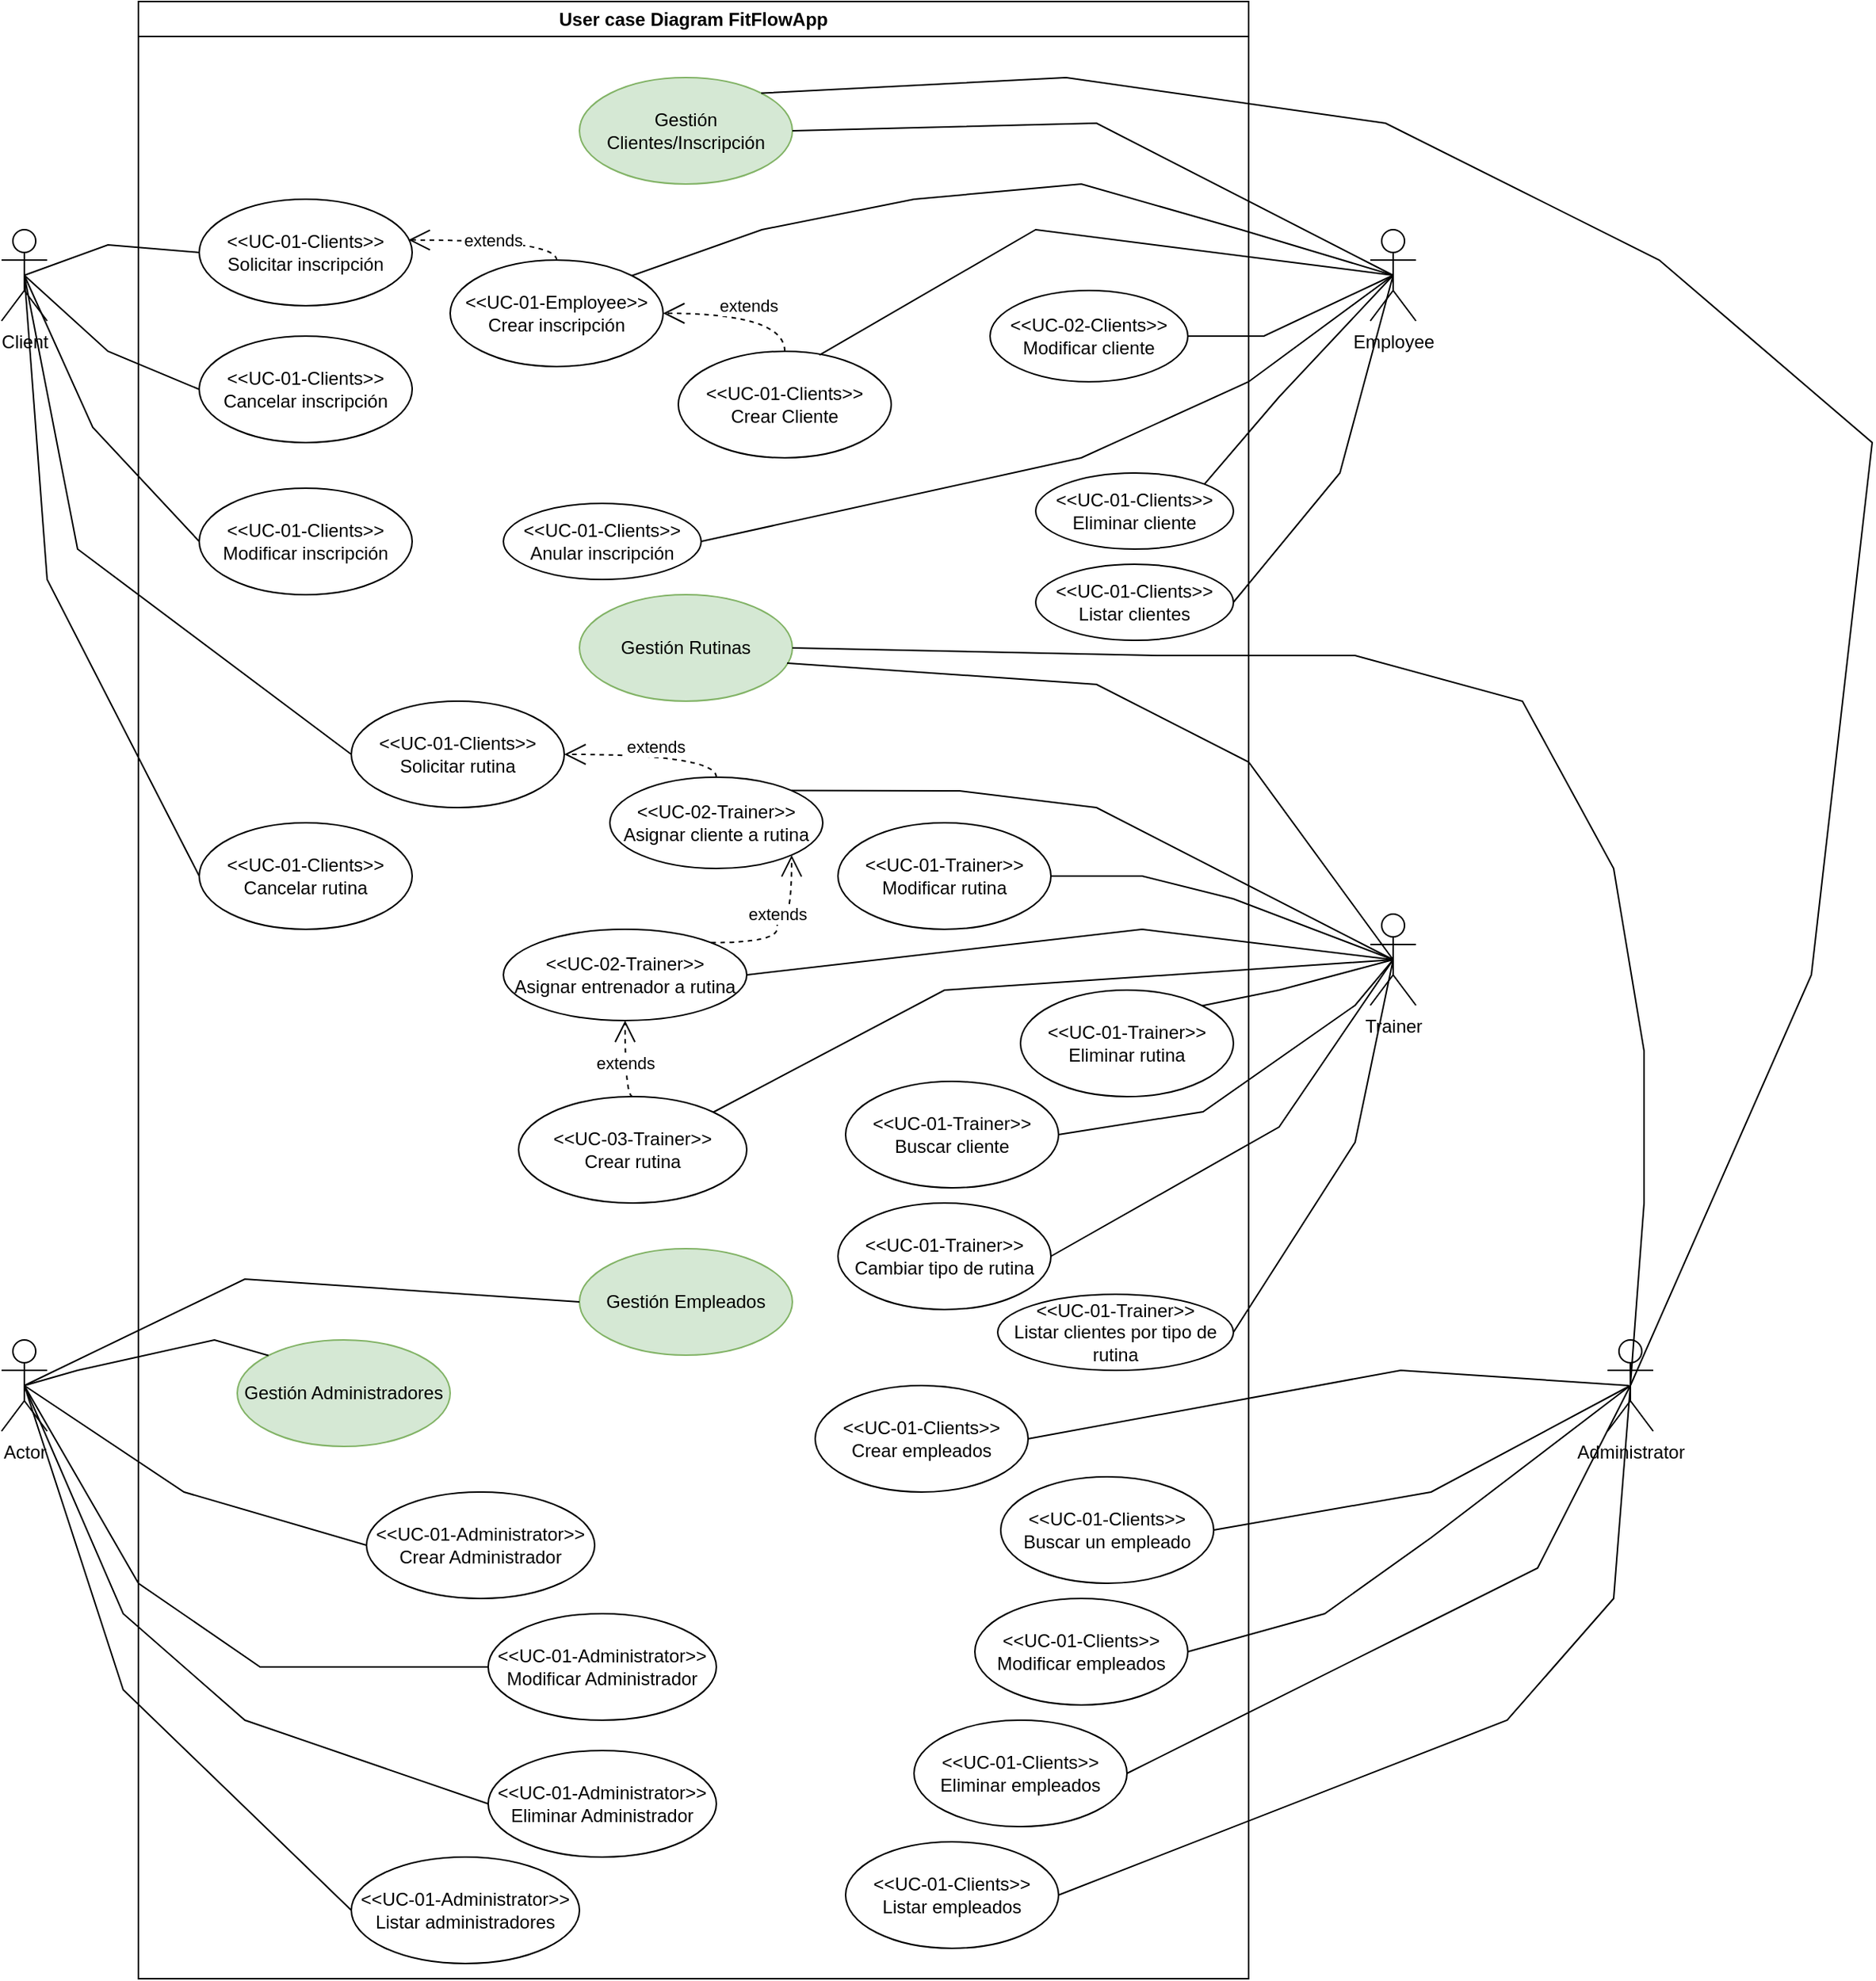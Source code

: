 <mxfile version="24.6.2" type="github">
  <diagram name="Página-1" id="Pke8mfe5lKtThJGU7i_4">
    <mxGraphModel dx="1577" dy="785" grid="1" gridSize="10" guides="1" tooltips="1" connect="1" arrows="1" fold="1" page="1" pageScale="1" pageWidth="827" pageHeight="1169" math="0" shadow="0">
      <root>
        <mxCell id="0" />
        <mxCell id="1" parent="0" />
        <mxCell id="HlKlNwCH5ZgdbXaKiqXz-1" value="User case Diagram FitFlowApp" style="swimlane;whiteSpace=wrap;html=1;" vertex="1" parent="1">
          <mxGeometry x="260" width="730" height="1300" as="geometry" />
        </mxCell>
        <mxCell id="HlKlNwCH5ZgdbXaKiqXz-4" value="&amp;lt;&amp;lt;UC-01-Clients&amp;gt;&amp;gt;&lt;div&gt;Solicitar inscripción&lt;/div&gt;" style="ellipse;whiteSpace=wrap;html=1;" vertex="1" parent="HlKlNwCH5ZgdbXaKiqXz-1">
          <mxGeometry x="40" y="130" width="140" height="70" as="geometry" />
        </mxCell>
        <mxCell id="HlKlNwCH5ZgdbXaKiqXz-12" value="&lt;div&gt;Gestión Clientes/Inscripción&lt;/div&gt;" style="ellipse;whiteSpace=wrap;html=1;fillColor=#d5e8d4;strokeColor=#82b366;" vertex="1" parent="HlKlNwCH5ZgdbXaKiqXz-1">
          <mxGeometry x="290" y="50" width="140" height="70" as="geometry" />
        </mxCell>
        <mxCell id="HlKlNwCH5ZgdbXaKiqXz-14" value="&amp;lt;&amp;lt;UC-02-Clients&amp;gt;&amp;gt;&lt;div&gt;Modificar cliente&lt;/div&gt;" style="ellipse;whiteSpace=wrap;html=1;" vertex="1" parent="HlKlNwCH5ZgdbXaKiqXz-1">
          <mxGeometry x="560" y="190" width="130" height="60" as="geometry" />
        </mxCell>
        <mxCell id="HlKlNwCH5ZgdbXaKiqXz-15" value="&amp;lt;&amp;lt;UC-01-Clients&amp;gt;&amp;gt;&lt;div&gt;Eliminar cliente&lt;/div&gt;" style="ellipse;whiteSpace=wrap;html=1;" vertex="1" parent="HlKlNwCH5ZgdbXaKiqXz-1">
          <mxGeometry x="590" y="310" width="130" height="50" as="geometry" />
        </mxCell>
        <mxCell id="HlKlNwCH5ZgdbXaKiqXz-23" value="&amp;lt;&amp;lt;UC-01-Clients&amp;gt;&amp;gt;&lt;div&gt;Cancelar inscripción&lt;/div&gt;" style="ellipse;whiteSpace=wrap;html=1;" vertex="1" parent="HlKlNwCH5ZgdbXaKiqXz-1">
          <mxGeometry x="40" y="220" width="140" height="70" as="geometry" />
        </mxCell>
        <mxCell id="HlKlNwCH5ZgdbXaKiqXz-24" value="&amp;lt;&amp;lt;UC-01-Clients&amp;gt;&amp;gt;&lt;div&gt;Modificar inscripción&lt;/div&gt;" style="ellipse;whiteSpace=wrap;html=1;" vertex="1" parent="HlKlNwCH5ZgdbXaKiqXz-1">
          <mxGeometry x="40" y="320" width="140" height="70" as="geometry" />
        </mxCell>
        <mxCell id="HlKlNwCH5ZgdbXaKiqXz-9" value="extends" style="endArrow=open;endSize=12;dashed=1;html=1;rounded=0;entryX=1;entryY=0.5;entryDx=0;entryDy=0;exitX=0.5;exitY=0;exitDx=0;exitDy=0;edgeStyle=orthogonalEdgeStyle;curved=1;" edge="1" parent="HlKlNwCH5ZgdbXaKiqXz-1" source="HlKlNwCH5ZgdbXaKiqXz-7" target="HlKlNwCH5ZgdbXaKiqXz-6">
          <mxGeometry x="-0.053" y="-5" width="160" relative="1" as="geometry">
            <mxPoint x="315" y="360" as="sourcePoint" />
            <mxPoint x="475" y="360" as="targetPoint" />
            <Array as="points">
              <mxPoint x="425" y="205" />
            </Array>
            <mxPoint as="offset" />
          </mxGeometry>
        </mxCell>
        <mxCell id="HlKlNwCH5ZgdbXaKiqXz-7" value="&amp;lt;&amp;lt;UC-01-Clients&amp;gt;&amp;gt;&lt;div&gt;Crear Cliente&lt;/div&gt;" style="ellipse;whiteSpace=wrap;html=1;" vertex="1" parent="HlKlNwCH5ZgdbXaKiqXz-1">
          <mxGeometry x="355" y="230" width="140" height="70" as="geometry" />
        </mxCell>
        <mxCell id="HlKlNwCH5ZgdbXaKiqXz-6" value="&amp;lt;&amp;lt;UC-01-Employee&amp;gt;&amp;gt;&lt;div&gt;Crear inscripción&lt;/div&gt;" style="ellipse;whiteSpace=wrap;html=1;" vertex="1" parent="HlKlNwCH5ZgdbXaKiqXz-1">
          <mxGeometry x="205" y="170" width="140" height="70" as="geometry" />
        </mxCell>
        <mxCell id="HlKlNwCH5ZgdbXaKiqXz-29" value="extends" style="endArrow=open;endSize=12;dashed=1;html=1;rounded=0;entryX=0.983;entryY=0.383;entryDx=0;entryDy=0;exitX=0.5;exitY=0;exitDx=0;exitDy=0;edgeStyle=orthogonalEdgeStyle;curved=1;entryPerimeter=0;" edge="1" parent="HlKlNwCH5ZgdbXaKiqXz-1" source="HlKlNwCH5ZgdbXaKiqXz-6" target="HlKlNwCH5ZgdbXaKiqXz-4">
          <mxGeometry width="160" relative="1" as="geometry">
            <mxPoint x="260" y="260" as="sourcePoint" />
            <mxPoint x="420" y="260" as="targetPoint" />
          </mxGeometry>
        </mxCell>
        <mxCell id="HlKlNwCH5ZgdbXaKiqXz-33" value="&amp;lt;&amp;lt;UC-01-Clients&amp;gt;&amp;gt;&lt;div&gt;Solicitar rutina&lt;/div&gt;" style="ellipse;whiteSpace=wrap;html=1;" vertex="1" parent="HlKlNwCH5ZgdbXaKiqXz-1">
          <mxGeometry x="140" y="460" width="140" height="70" as="geometry" />
        </mxCell>
        <mxCell id="HlKlNwCH5ZgdbXaKiqXz-35" value="extends" style="endArrow=open;endSize=12;dashed=1;html=1;rounded=0;entryX=1;entryY=0.5;entryDx=0;entryDy=0;exitX=0.5;exitY=0;exitDx=0;exitDy=0;edgeStyle=orthogonalEdgeStyle;curved=1;" edge="1" parent="HlKlNwCH5ZgdbXaKiqXz-1" target="HlKlNwCH5ZgdbXaKiqXz-33">
          <mxGeometry x="-0.043" y="-5" width="160" relative="1" as="geometry">
            <mxPoint x="380" y="510" as="sourcePoint" />
            <mxPoint x="440" y="430" as="targetPoint" />
            <Array as="points">
              <mxPoint x="380" y="495" />
            </Array>
            <mxPoint as="offset" />
          </mxGeometry>
        </mxCell>
        <mxCell id="HlKlNwCH5ZgdbXaKiqXz-39" value="&lt;div&gt;Gestión Rutinas&lt;/div&gt;" style="ellipse;whiteSpace=wrap;html=1;fillColor=#d5e8d4;strokeColor=#82b366;" vertex="1" parent="HlKlNwCH5ZgdbXaKiqXz-1">
          <mxGeometry x="290" y="390" width="140" height="70" as="geometry" />
        </mxCell>
        <mxCell id="HlKlNwCH5ZgdbXaKiqXz-41" value="&amp;lt;&amp;lt;UC-01-Trainer&amp;gt;&amp;gt;&lt;div&gt;Eliminar rutina&lt;/div&gt;" style="ellipse;whiteSpace=wrap;html=1;" vertex="1" parent="HlKlNwCH5ZgdbXaKiqXz-1">
          <mxGeometry x="580" y="650" width="140" height="70" as="geometry" />
        </mxCell>
        <mxCell id="HlKlNwCH5ZgdbXaKiqXz-40" value="&amp;lt;&amp;lt;UC-01-Trainer&amp;gt;&amp;gt;&lt;div&gt;Modificar rutina&lt;/div&gt;" style="ellipse;whiteSpace=wrap;html=1;" vertex="1" parent="HlKlNwCH5ZgdbXaKiqXz-1">
          <mxGeometry x="460" y="540" width="140" height="70" as="geometry" />
        </mxCell>
        <mxCell id="HlKlNwCH5ZgdbXaKiqXz-63" value="&amp;lt;&amp;lt;UC-01-Clients&amp;gt;&amp;gt;&lt;div&gt;Cancelar rutina&lt;/div&gt;" style="ellipse;whiteSpace=wrap;html=1;" vertex="1" parent="HlKlNwCH5ZgdbXaKiqXz-1">
          <mxGeometry x="40" y="540" width="140" height="70" as="geometry" />
        </mxCell>
        <mxCell id="HlKlNwCH5ZgdbXaKiqXz-66" value="&amp;lt;&amp;lt;UC-01-Clients&amp;gt;&amp;gt;&lt;div&gt;Listar clientes&lt;/div&gt;" style="ellipse;whiteSpace=wrap;html=1;" vertex="1" parent="HlKlNwCH5ZgdbXaKiqXz-1">
          <mxGeometry x="590" y="370" width="130" height="50" as="geometry" />
        </mxCell>
        <mxCell id="HlKlNwCH5ZgdbXaKiqXz-68" value="&amp;lt;&amp;lt;UC-01-Trainer&amp;gt;&amp;gt;&lt;div&gt;Buscar cliente&lt;/div&gt;" style="ellipse;whiteSpace=wrap;html=1;" vertex="1" parent="HlKlNwCH5ZgdbXaKiqXz-1">
          <mxGeometry x="465" y="710" width="140" height="70" as="geometry" />
        </mxCell>
        <mxCell id="HlKlNwCH5ZgdbXaKiqXz-84" value="&amp;lt;&amp;lt;UC-02-Trainer&amp;gt;&amp;gt;&lt;div&gt;Asignar cliente a rutina&lt;/div&gt;" style="ellipse;whiteSpace=wrap;html=1;" vertex="1" parent="HlKlNwCH5ZgdbXaKiqXz-1">
          <mxGeometry x="310" y="510" width="140" height="60" as="geometry" />
        </mxCell>
        <mxCell id="HlKlNwCH5ZgdbXaKiqXz-87" value="&amp;lt;&amp;lt;UC-01-Clients&amp;gt;&amp;gt;&lt;div&gt;Anular inscripción&lt;/div&gt;" style="ellipse;whiteSpace=wrap;html=1;" vertex="1" parent="HlKlNwCH5ZgdbXaKiqXz-1">
          <mxGeometry x="240" y="330" width="130" height="50" as="geometry" />
        </mxCell>
        <mxCell id="HlKlNwCH5ZgdbXaKiqXz-90" value="&amp;lt;&amp;lt;UC-02-Trainer&amp;gt;&amp;gt;&lt;div&gt;Asignar entrenador a rutina&lt;/div&gt;" style="ellipse;whiteSpace=wrap;html=1;" vertex="1" parent="HlKlNwCH5ZgdbXaKiqXz-1">
          <mxGeometry x="240" y="610" width="160" height="60" as="geometry" />
        </mxCell>
        <mxCell id="HlKlNwCH5ZgdbXaKiqXz-91" value="extends" style="endArrow=open;endSize=12;dashed=1;html=1;rounded=0;entryX=1;entryY=1;entryDx=0;entryDy=0;exitX=1;exitY=0;exitDx=0;exitDy=0;edgeStyle=orthogonalEdgeStyle;curved=1;" edge="1" parent="HlKlNwCH5ZgdbXaKiqXz-1" source="HlKlNwCH5ZgdbXaKiqXz-90" target="HlKlNwCH5ZgdbXaKiqXz-84">
          <mxGeometry x="0.12" width="160" relative="1" as="geometry">
            <mxPoint x="290" y="670" as="sourcePoint" />
            <mxPoint x="450" y="670" as="targetPoint" />
            <Array as="points">
              <mxPoint x="420" y="619" />
              <mxPoint x="420" y="600" />
              <mxPoint x="430" y="600" />
            </Array>
            <mxPoint as="offset" />
          </mxGeometry>
        </mxCell>
        <mxCell id="HlKlNwCH5ZgdbXaKiqXz-92" value="&lt;div&gt;&amp;lt;&amp;lt;UC-03-Trainer&amp;gt;&amp;gt;&lt;/div&gt;Crear rutina" style="ellipse;whiteSpace=wrap;html=1;" vertex="1" parent="HlKlNwCH5ZgdbXaKiqXz-1">
          <mxGeometry x="250" y="720" width="150" height="70" as="geometry" />
        </mxCell>
        <mxCell id="HlKlNwCH5ZgdbXaKiqXz-95" value="&amp;lt;&amp;lt;UC-01-Trainer&amp;gt;&amp;gt;&lt;div&gt;Cambiar tipo de rutina&lt;/div&gt;" style="ellipse;whiteSpace=wrap;html=1;" vertex="1" parent="HlKlNwCH5ZgdbXaKiqXz-1">
          <mxGeometry x="460" y="790" width="140" height="70" as="geometry" />
        </mxCell>
        <mxCell id="HlKlNwCH5ZgdbXaKiqXz-70" value="&lt;div&gt;Gestión Empleados&lt;/div&gt;" style="ellipse;whiteSpace=wrap;html=1;fillColor=#d5e8d4;strokeColor=#82b366;" vertex="1" parent="HlKlNwCH5ZgdbXaKiqXz-1">
          <mxGeometry x="290" y="820" width="140" height="70" as="geometry" />
        </mxCell>
        <mxCell id="HlKlNwCH5ZgdbXaKiqXz-83" value="&lt;div&gt;Gestión Administradores&lt;/div&gt;" style="ellipse;whiteSpace=wrap;html=1;fillColor=#d5e8d4;strokeColor=#82b366;" vertex="1" parent="HlKlNwCH5ZgdbXaKiqXz-1">
          <mxGeometry x="65" y="880" width="140" height="70" as="geometry" />
        </mxCell>
        <mxCell id="HlKlNwCH5ZgdbXaKiqXz-71" value="&amp;lt;&amp;lt;UC-01-Clients&amp;gt;&amp;gt;&lt;div&gt;Crear empleados&lt;/div&gt;" style="ellipse;whiteSpace=wrap;html=1;" vertex="1" parent="HlKlNwCH5ZgdbXaKiqXz-1">
          <mxGeometry x="445" y="910" width="140" height="70" as="geometry" />
        </mxCell>
        <mxCell id="HlKlNwCH5ZgdbXaKiqXz-77" value="" style="endArrow=none;html=1;rounded=0;exitX=1;exitY=0.5;exitDx=0;exitDy=0;" edge="1" parent="HlKlNwCH5ZgdbXaKiqXz-1" source="HlKlNwCH5ZgdbXaKiqXz-71">
          <mxGeometry width="50" height="50" relative="1" as="geometry">
            <mxPoint x="660" y="970" as="sourcePoint" />
            <mxPoint x="980" y="910" as="targetPoint" />
            <Array as="points">
              <mxPoint x="830" y="900" />
            </Array>
          </mxGeometry>
        </mxCell>
        <mxCell id="HlKlNwCH5ZgdbXaKiqXz-72" value="&amp;lt;&amp;lt;UC-01-Clients&amp;gt;&amp;gt;&lt;div&gt;Modificar empleados&lt;/div&gt;" style="ellipse;whiteSpace=wrap;html=1;" vertex="1" parent="HlKlNwCH5ZgdbXaKiqXz-1">
          <mxGeometry x="550" y="1050" width="140" height="70" as="geometry" />
        </mxCell>
        <mxCell id="HlKlNwCH5ZgdbXaKiqXz-76" value="" style="endArrow=none;html=1;rounded=0;exitX=1;exitY=0.5;exitDx=0;exitDy=0;" edge="1" parent="HlKlNwCH5ZgdbXaKiqXz-1" source="HlKlNwCH5ZgdbXaKiqXz-72">
          <mxGeometry width="50" height="50" relative="1" as="geometry">
            <mxPoint x="660" y="970" as="sourcePoint" />
            <mxPoint x="981" y="910" as="targetPoint" />
            <Array as="points">
              <mxPoint x="780" y="1060" />
              <mxPoint x="850" y="1010" />
            </Array>
          </mxGeometry>
        </mxCell>
        <mxCell id="HlKlNwCH5ZgdbXaKiqXz-73" value="&amp;lt;&amp;lt;UC-01-Clients&amp;gt;&amp;gt;&lt;div&gt;Eliminar empleados&lt;/div&gt;" style="ellipse;whiteSpace=wrap;html=1;" vertex="1" parent="HlKlNwCH5ZgdbXaKiqXz-1">
          <mxGeometry x="510" y="1130" width="140" height="70" as="geometry" />
        </mxCell>
        <mxCell id="HlKlNwCH5ZgdbXaKiqXz-75" value="" style="endArrow=none;html=1;rounded=0;exitX=1;exitY=0.5;exitDx=0;exitDy=0;" edge="1" parent="HlKlNwCH5ZgdbXaKiqXz-1" source="HlKlNwCH5ZgdbXaKiqXz-73">
          <mxGeometry width="50" height="50" relative="1" as="geometry">
            <mxPoint x="660" y="970" as="sourcePoint" />
            <mxPoint x="981" y="910" as="targetPoint" />
            <Array as="points">
              <mxPoint x="840" y="1070" />
              <mxPoint x="920" y="1030" />
            </Array>
          </mxGeometry>
        </mxCell>
        <mxCell id="HlKlNwCH5ZgdbXaKiqXz-78" value="&amp;lt;&amp;lt;UC-01-Clients&amp;gt;&amp;gt;&lt;div&gt;Listar empleados&lt;/div&gt;" style="ellipse;whiteSpace=wrap;html=1;" vertex="1" parent="HlKlNwCH5ZgdbXaKiqXz-1">
          <mxGeometry x="465" y="1210" width="140" height="70" as="geometry" />
        </mxCell>
        <mxCell id="HlKlNwCH5ZgdbXaKiqXz-96" value="extends" style="endArrow=open;endSize=12;dashed=1;html=1;rounded=0;entryX=0.5;entryY=1;entryDx=0;entryDy=0;exitX=0.5;exitY=0;exitDx=0;exitDy=0;edgeStyle=orthogonalEdgeStyle;curved=1;" edge="1" parent="HlKlNwCH5ZgdbXaKiqXz-1" source="HlKlNwCH5ZgdbXaKiqXz-92" target="HlKlNwCH5ZgdbXaKiqXz-90">
          <mxGeometry width="160" relative="1" as="geometry">
            <mxPoint x="320" y="710" as="sourcePoint" />
            <mxPoint x="530" y="740" as="targetPoint" />
            <Array as="points">
              <mxPoint x="320" y="720" />
            </Array>
          </mxGeometry>
        </mxCell>
        <mxCell id="HlKlNwCH5ZgdbXaKiqXz-99" value="&amp;lt;&amp;lt;UC-01-Trainer&amp;gt;&amp;gt;&lt;div&gt;Listar clientes por tipo de rutina&lt;/div&gt;" style="ellipse;whiteSpace=wrap;html=1;" vertex="1" parent="HlKlNwCH5ZgdbXaKiqXz-1">
          <mxGeometry x="565" y="850" width="155" height="50" as="geometry" />
        </mxCell>
        <mxCell id="HlKlNwCH5ZgdbXaKiqXz-101" value="&amp;lt;&amp;lt;UC-01-Clients&amp;gt;&amp;gt;&lt;div&gt;Buscar un empleado&lt;/div&gt;" style="ellipse;whiteSpace=wrap;html=1;" vertex="1" parent="HlKlNwCH5ZgdbXaKiqXz-1">
          <mxGeometry x="567" y="970" width="140" height="70" as="geometry" />
        </mxCell>
        <mxCell id="HlKlNwCH5ZgdbXaKiqXz-103" value="&amp;lt;&amp;lt;UC-01-Administrator&amp;gt;&amp;gt;&lt;div&gt;Crear Administrador&lt;/div&gt;" style="ellipse;whiteSpace=wrap;html=1;" vertex="1" parent="HlKlNwCH5ZgdbXaKiqXz-1">
          <mxGeometry x="150" y="980" width="150" height="70" as="geometry" />
        </mxCell>
        <mxCell id="HlKlNwCH5ZgdbXaKiqXz-104" value="&amp;lt;&amp;lt;UC-01-Administrator&amp;gt;&amp;gt;&lt;div&gt;Modificar Administrador&lt;/div&gt;" style="ellipse;whiteSpace=wrap;html=1;" vertex="1" parent="HlKlNwCH5ZgdbXaKiqXz-1">
          <mxGeometry x="230" y="1060" width="150" height="70" as="geometry" />
        </mxCell>
        <mxCell id="HlKlNwCH5ZgdbXaKiqXz-105" value="&amp;lt;&amp;lt;UC-01-Administrator&amp;gt;&amp;gt;&lt;div&gt;Eliminar Administrador&lt;/div&gt;" style="ellipse;whiteSpace=wrap;html=1;" vertex="1" parent="HlKlNwCH5ZgdbXaKiqXz-1">
          <mxGeometry x="230" y="1150" width="150" height="70" as="geometry" />
        </mxCell>
        <mxCell id="HlKlNwCH5ZgdbXaKiqXz-106" value="&amp;lt;&amp;lt;UC-01-Administrator&amp;gt;&amp;gt;&lt;div&gt;Listar administradores&lt;/div&gt;" style="ellipse;whiteSpace=wrap;html=1;" vertex="1" parent="HlKlNwCH5ZgdbXaKiqXz-1">
          <mxGeometry x="140" y="1220" width="150" height="70" as="geometry" />
        </mxCell>
        <mxCell id="HlKlNwCH5ZgdbXaKiqXz-2" value="Client" style="shape=umlActor;verticalLabelPosition=bottom;verticalAlign=top;html=1;outlineConnect=0;" vertex="1" parent="1">
          <mxGeometry x="170" y="150" width="30" height="60" as="geometry" />
        </mxCell>
        <mxCell id="HlKlNwCH5ZgdbXaKiqXz-3" value="Employee" style="shape=umlActor;verticalLabelPosition=bottom;verticalAlign=top;html=1;outlineConnect=0;" vertex="1" parent="1">
          <mxGeometry x="1070" y="150" width="30" height="60" as="geometry" />
        </mxCell>
        <mxCell id="HlKlNwCH5ZgdbXaKiqXz-16" value="" style="endArrow=none;html=1;rounded=0;entryX=0.5;entryY=0.5;entryDx=0;entryDy=0;entryPerimeter=0;exitX=1;exitY=0.5;exitDx=0;exitDy=0;" edge="1" parent="1" source="HlKlNwCH5ZgdbXaKiqXz-12" target="HlKlNwCH5ZgdbXaKiqXz-3">
          <mxGeometry width="50" height="50" relative="1" as="geometry">
            <mxPoint x="610" y="290" as="sourcePoint" />
            <mxPoint x="660" y="240" as="targetPoint" />
            <Array as="points">
              <mxPoint x="890" y="80" />
            </Array>
          </mxGeometry>
        </mxCell>
        <mxCell id="HlKlNwCH5ZgdbXaKiqXz-19" value="" style="endArrow=none;html=1;rounded=0;entryX=0.5;entryY=0.5;entryDx=0;entryDy=0;entryPerimeter=0;exitX=1;exitY=0.5;exitDx=0;exitDy=0;" edge="1" parent="1" source="HlKlNwCH5ZgdbXaKiqXz-14" target="HlKlNwCH5ZgdbXaKiqXz-3">
          <mxGeometry width="50" height="50" relative="1" as="geometry">
            <mxPoint x="960" y="225" as="sourcePoint" />
            <mxPoint x="670" y="240" as="targetPoint" />
            <Array as="points">
              <mxPoint x="1000" y="220" />
            </Array>
          </mxGeometry>
        </mxCell>
        <mxCell id="HlKlNwCH5ZgdbXaKiqXz-20" value="" style="endArrow=none;html=1;rounded=0;entryX=0.5;entryY=0.5;entryDx=0;entryDy=0;entryPerimeter=0;exitX=0.663;exitY=0.035;exitDx=0;exitDy=0;exitPerimeter=0;" edge="1" parent="1" source="HlKlNwCH5ZgdbXaKiqXz-7" target="HlKlNwCH5ZgdbXaKiqXz-3">
          <mxGeometry width="50" height="50" relative="1" as="geometry">
            <mxPoint x="620" y="290" as="sourcePoint" />
            <mxPoint x="670" y="240" as="targetPoint" />
            <Array as="points">
              <mxPoint x="850" y="150" />
            </Array>
          </mxGeometry>
        </mxCell>
        <mxCell id="HlKlNwCH5ZgdbXaKiqXz-28" value="" style="endArrow=none;html=1;rounded=0;entryX=0.5;entryY=0.5;entryDx=0;entryDy=0;entryPerimeter=0;exitX=1;exitY=0;exitDx=0;exitDy=0;" edge="1" parent="1" source="HlKlNwCH5ZgdbXaKiqXz-15" target="HlKlNwCH5ZgdbXaKiqXz-3">
          <mxGeometry width="50" height="50" relative="1" as="geometry">
            <mxPoint x="580" y="290" as="sourcePoint" />
            <mxPoint x="630" y="240" as="targetPoint" />
            <Array as="points">
              <mxPoint x="1010" y="260" />
            </Array>
          </mxGeometry>
        </mxCell>
        <mxCell id="HlKlNwCH5ZgdbXaKiqXz-30" value="" style="endArrow=none;html=1;rounded=0;exitX=0.5;exitY=0.5;exitDx=0;exitDy=0;exitPerimeter=0;entryX=0;entryY=0.5;entryDx=0;entryDy=0;" edge="1" parent="1" source="HlKlNwCH5ZgdbXaKiqXz-2" target="HlKlNwCH5ZgdbXaKiqXz-24">
          <mxGeometry width="50" height="50" relative="1" as="geometry">
            <mxPoint x="580" y="290" as="sourcePoint" />
            <mxPoint x="630" y="240" as="targetPoint" />
            <Array as="points">
              <mxPoint x="230" y="280" />
            </Array>
          </mxGeometry>
        </mxCell>
        <mxCell id="HlKlNwCH5ZgdbXaKiqXz-31" value="" style="endArrow=none;html=1;rounded=0;exitX=0.5;exitY=0.5;exitDx=0;exitDy=0;exitPerimeter=0;entryX=0;entryY=0.5;entryDx=0;entryDy=0;" edge="1" parent="1" source="HlKlNwCH5ZgdbXaKiqXz-2" target="HlKlNwCH5ZgdbXaKiqXz-23">
          <mxGeometry width="50" height="50" relative="1" as="geometry">
            <mxPoint x="580" y="290" as="sourcePoint" />
            <mxPoint x="630" y="240" as="targetPoint" />
            <Array as="points">
              <mxPoint x="240" y="230" />
            </Array>
          </mxGeometry>
        </mxCell>
        <mxCell id="HlKlNwCH5ZgdbXaKiqXz-32" value="" style="endArrow=none;html=1;rounded=0;exitX=0.5;exitY=0.5;exitDx=0;exitDy=0;exitPerimeter=0;entryX=0;entryY=0.5;entryDx=0;entryDy=0;" edge="1" parent="1" source="HlKlNwCH5ZgdbXaKiqXz-2" target="HlKlNwCH5ZgdbXaKiqXz-4">
          <mxGeometry width="50" height="50" relative="1" as="geometry">
            <mxPoint x="580" y="290" as="sourcePoint" />
            <mxPoint x="630" y="240" as="targetPoint" />
            <Array as="points">
              <mxPoint x="240" y="160" />
            </Array>
          </mxGeometry>
        </mxCell>
        <mxCell id="HlKlNwCH5ZgdbXaKiqXz-18" value="" style="endArrow=none;html=1;rounded=0;entryX=1;entryY=0;entryDx=0;entryDy=0;exitX=0.5;exitY=0.5;exitDx=0;exitDy=0;exitPerimeter=0;" edge="1" parent="1" source="HlKlNwCH5ZgdbXaKiqXz-3" target="HlKlNwCH5ZgdbXaKiqXz-6">
          <mxGeometry width="50" height="50" relative="1" as="geometry">
            <mxPoint x="1060" y="180" as="sourcePoint" />
            <mxPoint x="915" y="115" as="targetPoint" />
            <Array as="points">
              <mxPoint x="985" y="150" />
              <mxPoint x="880" y="120" />
              <mxPoint x="770" y="130" />
              <mxPoint x="670" y="150" />
            </Array>
          </mxGeometry>
        </mxCell>
        <mxCell id="HlKlNwCH5ZgdbXaKiqXz-34" value="" style="endArrow=none;html=1;rounded=0;entryX=0.5;entryY=0.5;entryDx=0;entryDy=0;entryPerimeter=0;exitX=0;exitY=0.5;exitDx=0;exitDy=0;" edge="1" parent="1" source="HlKlNwCH5ZgdbXaKiqXz-33" target="HlKlNwCH5ZgdbXaKiqXz-2">
          <mxGeometry width="50" height="50" relative="1" as="geometry">
            <mxPoint x="540" y="370" as="sourcePoint" />
            <mxPoint x="590" y="320" as="targetPoint" />
            <Array as="points">
              <mxPoint x="220" y="360" />
            </Array>
          </mxGeometry>
        </mxCell>
        <mxCell id="HlKlNwCH5ZgdbXaKiqXz-38" value="Trainer" style="shape=umlActor;verticalLabelPosition=bottom;verticalAlign=top;html=1;outlineConnect=0;" vertex="1" parent="1">
          <mxGeometry x="1070" y="600" width="30" height="60" as="geometry" />
        </mxCell>
        <mxCell id="HlKlNwCH5ZgdbXaKiqXz-59" value="" style="endArrow=none;html=1;rounded=0;entryX=0.5;entryY=0.5;entryDx=0;entryDy=0;entryPerimeter=0;exitX=1;exitY=0;exitDx=0;exitDy=0;" edge="1" parent="1" source="HlKlNwCH5ZgdbXaKiqXz-84" target="HlKlNwCH5ZgdbXaKiqXz-38">
          <mxGeometry width="50" height="50" relative="1" as="geometry">
            <mxPoint x="689.919" y="520.464" as="sourcePoint" />
            <mxPoint x="710" y="460" as="targetPoint" />
            <Array as="points">
              <mxPoint x="800" y="519" />
              <mxPoint x="890" y="530" />
            </Array>
          </mxGeometry>
        </mxCell>
        <mxCell id="HlKlNwCH5ZgdbXaKiqXz-61" value="" style="endArrow=none;html=1;rounded=0;entryX=0.5;entryY=0.5;entryDx=0;entryDy=0;entryPerimeter=0;exitX=1;exitY=0;exitDx=0;exitDy=0;" edge="1" parent="1" source="HlKlNwCH5ZgdbXaKiqXz-41" target="HlKlNwCH5ZgdbXaKiqXz-38">
          <mxGeometry width="50" height="50" relative="1" as="geometry">
            <mxPoint x="660" y="510" as="sourcePoint" />
            <mxPoint x="710" y="460" as="targetPoint" />
            <Array as="points">
              <mxPoint x="1010" y="650" />
            </Array>
          </mxGeometry>
        </mxCell>
        <mxCell id="HlKlNwCH5ZgdbXaKiqXz-62" value="" style="endArrow=none;html=1;rounded=0;entryX=0.5;entryY=0.5;entryDx=0;entryDy=0;entryPerimeter=0;exitX=1;exitY=0.5;exitDx=0;exitDy=0;" edge="1" parent="1" source="HlKlNwCH5ZgdbXaKiqXz-40" target="HlKlNwCH5ZgdbXaKiqXz-38">
          <mxGeometry width="50" height="50" relative="1" as="geometry">
            <mxPoint x="660" y="510" as="sourcePoint" />
            <mxPoint x="710" y="460" as="targetPoint" />
            <Array as="points">
              <mxPoint x="920" y="575" />
              <mxPoint x="980" y="590" />
            </Array>
          </mxGeometry>
        </mxCell>
        <mxCell id="HlKlNwCH5ZgdbXaKiqXz-64" value="" style="endArrow=none;html=1;rounded=0;entryX=0.5;entryY=0.5;entryDx=0;entryDy=0;entryPerimeter=0;exitX=0;exitY=0.5;exitDx=0;exitDy=0;" edge="1" parent="1" source="HlKlNwCH5ZgdbXaKiqXz-63" target="HlKlNwCH5ZgdbXaKiqXz-2">
          <mxGeometry width="50" height="50" relative="1" as="geometry">
            <mxPoint x="660" y="400" as="sourcePoint" />
            <mxPoint x="710" y="350" as="targetPoint" />
            <Array as="points">
              <mxPoint x="200" y="380" />
            </Array>
          </mxGeometry>
        </mxCell>
        <mxCell id="HlKlNwCH5ZgdbXaKiqXz-65" value="" style="endArrow=none;html=1;rounded=0;entryX=0.5;entryY=0.5;entryDx=0;entryDy=0;entryPerimeter=0;exitX=0.975;exitY=0.642;exitDx=0;exitDy=0;exitPerimeter=0;" edge="1" parent="1" source="HlKlNwCH5ZgdbXaKiqXz-39" target="HlKlNwCH5ZgdbXaKiqXz-38">
          <mxGeometry width="50" height="50" relative="1" as="geometry">
            <mxPoint x="560" y="340" as="sourcePoint" />
            <mxPoint x="610" y="290" as="targetPoint" />
            <Array as="points">
              <mxPoint x="890" y="449" />
              <mxPoint x="990" y="500" />
            </Array>
          </mxGeometry>
        </mxCell>
        <mxCell id="HlKlNwCH5ZgdbXaKiqXz-67" value="" style="endArrow=none;html=1;rounded=0;entryX=0.5;entryY=0.5;entryDx=0;entryDy=0;entryPerimeter=0;exitX=1;exitY=0.5;exitDx=0;exitDy=0;" edge="1" parent="1" source="HlKlNwCH5ZgdbXaKiqXz-66" target="HlKlNwCH5ZgdbXaKiqXz-3">
          <mxGeometry width="50" height="50" relative="1" as="geometry">
            <mxPoint x="560" y="490" as="sourcePoint" />
            <mxPoint x="610" y="440" as="targetPoint" />
            <Array as="points">
              <mxPoint x="1050" y="310" />
            </Array>
          </mxGeometry>
        </mxCell>
        <mxCell id="HlKlNwCH5ZgdbXaKiqXz-69" value="" style="endArrow=none;html=1;rounded=0;entryX=0.5;entryY=0.5;entryDx=0;entryDy=0;entryPerimeter=0;exitX=1;exitY=0.5;exitDx=0;exitDy=0;" edge="1" parent="1" source="HlKlNwCH5ZgdbXaKiqXz-68" target="HlKlNwCH5ZgdbXaKiqXz-38">
          <mxGeometry width="50" height="50" relative="1" as="geometry">
            <mxPoint x="560" y="630" as="sourcePoint" />
            <mxPoint x="610" y="580" as="targetPoint" />
            <Array as="points">
              <mxPoint x="960" y="730" />
              <mxPoint x="1060" y="660" />
            </Array>
          </mxGeometry>
        </mxCell>
        <mxCell id="HlKlNwCH5ZgdbXaKiqXz-74" value="Administrator" style="shape=umlActor;verticalLabelPosition=bottom;verticalAlign=top;html=1;outlineConnect=0;" vertex="1" parent="1">
          <mxGeometry x="1226" y="880" width="30" height="60" as="geometry" />
        </mxCell>
        <mxCell id="HlKlNwCH5ZgdbXaKiqXz-80" value="" style="endArrow=none;html=1;rounded=0;entryX=0.5;entryY=0.5;entryDx=0;entryDy=0;entryPerimeter=0;exitX=1;exitY=0.5;exitDx=0;exitDy=0;" edge="1" parent="1" source="HlKlNwCH5ZgdbXaKiqXz-39" target="HlKlNwCH5ZgdbXaKiqXz-74">
          <mxGeometry width="50" height="50" relative="1" as="geometry">
            <mxPoint x="830" y="770" as="sourcePoint" />
            <mxPoint x="880" y="720" as="targetPoint" />
            <Array as="points">
              <mxPoint x="930" y="430" />
              <mxPoint x="1060" y="430" />
              <mxPoint x="1170" y="460" />
              <mxPoint x="1230" y="570" />
              <mxPoint x="1250" y="690" />
              <mxPoint x="1250" y="790" />
            </Array>
          </mxGeometry>
        </mxCell>
        <mxCell id="HlKlNwCH5ZgdbXaKiqXz-88" value="" style="endArrow=none;html=1;rounded=0;entryX=0.5;entryY=0.5;entryDx=0;entryDy=0;entryPerimeter=0;exitX=1;exitY=0.5;exitDx=0;exitDy=0;" edge="1" parent="1" source="HlKlNwCH5ZgdbXaKiqXz-87" target="HlKlNwCH5ZgdbXaKiqXz-3">
          <mxGeometry width="50" height="50" relative="1" as="geometry">
            <mxPoint x="610" y="340" as="sourcePoint" />
            <mxPoint x="660" y="290" as="targetPoint" />
            <Array as="points">
              <mxPoint x="880" y="300" />
              <mxPoint x="990" y="250" />
            </Array>
          </mxGeometry>
        </mxCell>
        <mxCell id="HlKlNwCH5ZgdbXaKiqXz-93" value="" style="endArrow=none;html=1;rounded=0;entryX=0.5;entryY=0.5;entryDx=0;entryDy=0;entryPerimeter=0;exitX=1;exitY=0.5;exitDx=0;exitDy=0;" edge="1" parent="1" source="HlKlNwCH5ZgdbXaKiqXz-90" target="HlKlNwCH5ZgdbXaKiqXz-38">
          <mxGeometry width="50" height="50" relative="1" as="geometry">
            <mxPoint x="610" y="730" as="sourcePoint" />
            <mxPoint x="660" y="680" as="targetPoint" />
            <Array as="points">
              <mxPoint x="920" y="610" />
            </Array>
          </mxGeometry>
        </mxCell>
        <mxCell id="HlKlNwCH5ZgdbXaKiqXz-94" value="" style="endArrow=none;html=1;rounded=0;entryX=0.5;entryY=0.5;entryDx=0;entryDy=0;entryPerimeter=0;exitX=1;exitY=0;exitDx=0;exitDy=0;" edge="1" parent="1" source="HlKlNwCH5ZgdbXaKiqXz-92" target="HlKlNwCH5ZgdbXaKiqXz-38">
          <mxGeometry width="50" height="50" relative="1" as="geometry">
            <mxPoint x="610" y="730" as="sourcePoint" />
            <mxPoint x="660" y="680" as="targetPoint" />
            <Array as="points">
              <mxPoint x="790" y="650" />
            </Array>
          </mxGeometry>
        </mxCell>
        <mxCell id="HlKlNwCH5ZgdbXaKiqXz-79" value="" style="endArrow=none;html=1;rounded=0;entryX=0.5;entryY=0.5;entryDx=0;entryDy=0;entryPerimeter=0;exitX=1;exitY=0.5;exitDx=0;exitDy=0;" edge="1" parent="1" source="HlKlNwCH5ZgdbXaKiqXz-78" target="HlKlNwCH5ZgdbXaKiqXz-74">
          <mxGeometry width="50" height="50" relative="1" as="geometry">
            <mxPoint x="830" y="970" as="sourcePoint" />
            <mxPoint x="1241" y="960.0" as="targetPoint" />
            <Array as="points">
              <mxPoint x="1160" y="1130" />
              <mxPoint x="1230" y="1050" />
            </Array>
          </mxGeometry>
        </mxCell>
        <mxCell id="HlKlNwCH5ZgdbXaKiqXz-98" value="" style="endArrow=none;html=1;rounded=0;entryX=0.5;entryY=0.5;entryDx=0;entryDy=0;entryPerimeter=0;exitX=1;exitY=0.5;exitDx=0;exitDy=0;" edge="1" parent="1" source="HlKlNwCH5ZgdbXaKiqXz-95" target="HlKlNwCH5ZgdbXaKiqXz-38">
          <mxGeometry width="50" height="50" relative="1" as="geometry">
            <mxPoint x="870" y="860" as="sourcePoint" />
            <mxPoint x="920" y="810" as="targetPoint" />
            <Array as="points">
              <mxPoint x="1010" y="740" />
            </Array>
          </mxGeometry>
        </mxCell>
        <mxCell id="HlKlNwCH5ZgdbXaKiqXz-100" value="" style="endArrow=none;html=1;rounded=0;entryX=0.5;entryY=0.5;entryDx=0;entryDy=0;entryPerimeter=0;exitX=1;exitY=0.5;exitDx=0;exitDy=0;" edge="1" parent="1" source="HlKlNwCH5ZgdbXaKiqXz-99" target="HlKlNwCH5ZgdbXaKiqXz-38">
          <mxGeometry width="50" height="50" relative="1" as="geometry">
            <mxPoint x="720" y="740" as="sourcePoint" />
            <mxPoint x="770" y="690" as="targetPoint" />
            <Array as="points">
              <mxPoint x="1060" y="750" />
            </Array>
          </mxGeometry>
        </mxCell>
        <mxCell id="HlKlNwCH5ZgdbXaKiqXz-102" value="" style="endArrow=none;html=1;rounded=0;entryX=0.5;entryY=0.5;entryDx=0;entryDy=0;entryPerimeter=0;exitX=1;exitY=0.5;exitDx=0;exitDy=0;" edge="1" parent="1" source="HlKlNwCH5ZgdbXaKiqXz-101" target="HlKlNwCH5ZgdbXaKiqXz-74">
          <mxGeometry width="50" height="50" relative="1" as="geometry">
            <mxPoint x="750" y="1090" as="sourcePoint" />
            <mxPoint x="800" y="1040" as="targetPoint" />
            <Array as="points">
              <mxPoint x="1110" y="980" />
            </Array>
          </mxGeometry>
        </mxCell>
        <mxCell id="HlKlNwCH5ZgdbXaKiqXz-107" value="Actor" style="shape=umlActor;verticalLabelPosition=bottom;verticalAlign=top;html=1;outlineConnect=0;" vertex="1" parent="1">
          <mxGeometry x="170" y="880" width="30" height="60" as="geometry" />
        </mxCell>
        <mxCell id="HlKlNwCH5ZgdbXaKiqXz-108" value="" style="endArrow=none;html=1;rounded=0;exitX=0.5;exitY=0.5;exitDx=0;exitDy=0;exitPerimeter=0;entryX=0;entryY=0.5;entryDx=0;entryDy=0;" edge="1" parent="1" source="HlKlNwCH5ZgdbXaKiqXz-107" target="HlKlNwCH5ZgdbXaKiqXz-103">
          <mxGeometry width="50" height="50" relative="1" as="geometry">
            <mxPoint x="500" y="1020" as="sourcePoint" />
            <mxPoint x="550" y="970" as="targetPoint" />
            <Array as="points">
              <mxPoint x="290" y="980" />
            </Array>
          </mxGeometry>
        </mxCell>
        <mxCell id="HlKlNwCH5ZgdbXaKiqXz-109" value="" style="endArrow=none;html=1;rounded=0;exitX=0.5;exitY=0.5;exitDx=0;exitDy=0;exitPerimeter=0;entryX=0;entryY=0.5;entryDx=0;entryDy=0;" edge="1" parent="1" source="HlKlNwCH5ZgdbXaKiqXz-107" target="HlKlNwCH5ZgdbXaKiqXz-104">
          <mxGeometry width="50" height="50" relative="1" as="geometry">
            <mxPoint x="500" y="1020" as="sourcePoint" />
            <mxPoint x="550" y="970" as="targetPoint" />
            <Array as="points">
              <mxPoint x="260" y="1040" />
              <mxPoint x="340" y="1095" />
            </Array>
          </mxGeometry>
        </mxCell>
        <mxCell id="HlKlNwCH5ZgdbXaKiqXz-110" value="" style="endArrow=none;html=1;rounded=0;exitX=0.5;exitY=0.5;exitDx=0;exitDy=0;exitPerimeter=0;entryX=0;entryY=0.5;entryDx=0;entryDy=0;" edge="1" parent="1" source="HlKlNwCH5ZgdbXaKiqXz-107" target="HlKlNwCH5ZgdbXaKiqXz-105">
          <mxGeometry width="50" height="50" relative="1" as="geometry">
            <mxPoint x="500" y="1020" as="sourcePoint" />
            <mxPoint x="550" y="970" as="targetPoint" />
            <Array as="points">
              <mxPoint x="250" y="1060" />
              <mxPoint x="330" y="1130" />
            </Array>
          </mxGeometry>
        </mxCell>
        <mxCell id="HlKlNwCH5ZgdbXaKiqXz-111" value="" style="endArrow=none;html=1;rounded=0;exitX=0.5;exitY=0.5;exitDx=0;exitDy=0;exitPerimeter=0;entryX=0;entryY=0.5;entryDx=0;entryDy=0;" edge="1" parent="1" source="HlKlNwCH5ZgdbXaKiqXz-107" target="HlKlNwCH5ZgdbXaKiqXz-106">
          <mxGeometry width="50" height="50" relative="1" as="geometry">
            <mxPoint x="500" y="1020" as="sourcePoint" />
            <mxPoint x="550" y="970" as="targetPoint" />
            <Array as="points">
              <mxPoint x="250" y="1110" />
            </Array>
          </mxGeometry>
        </mxCell>
        <mxCell id="HlKlNwCH5ZgdbXaKiqXz-112" value="" style="endArrow=none;html=1;rounded=0;entryX=0.5;entryY=0.5;entryDx=0;entryDy=0;entryPerimeter=0;exitX=0;exitY=0;exitDx=0;exitDy=0;" edge="1" parent="1" source="HlKlNwCH5ZgdbXaKiqXz-83" target="HlKlNwCH5ZgdbXaKiqXz-107">
          <mxGeometry width="50" height="50" relative="1" as="geometry">
            <mxPoint x="500" y="1020" as="sourcePoint" />
            <mxPoint x="550" y="970" as="targetPoint" />
            <Array as="points">
              <mxPoint x="310" y="880" />
              <mxPoint x="220" y="900" />
            </Array>
          </mxGeometry>
        </mxCell>
        <mxCell id="HlKlNwCH5ZgdbXaKiqXz-113" value="" style="endArrow=none;html=1;rounded=0;exitX=0.5;exitY=0.5;exitDx=0;exitDy=0;exitPerimeter=0;entryX=0;entryY=0.5;entryDx=0;entryDy=0;" edge="1" parent="1" source="HlKlNwCH5ZgdbXaKiqXz-107" target="HlKlNwCH5ZgdbXaKiqXz-70">
          <mxGeometry width="50" height="50" relative="1" as="geometry">
            <mxPoint x="500" y="900" as="sourcePoint" />
            <mxPoint x="550" y="850" as="targetPoint" />
            <Array as="points">
              <mxPoint x="330" y="840" />
            </Array>
          </mxGeometry>
        </mxCell>
        <mxCell id="HlKlNwCH5ZgdbXaKiqXz-114" value="" style="endArrow=none;html=1;rounded=0;exitX=0.5;exitY=0.5;exitDx=0;exitDy=0;exitPerimeter=0;entryX=1;entryY=0;entryDx=0;entryDy=0;" edge="1" parent="1" source="HlKlNwCH5ZgdbXaKiqXz-74" target="HlKlNwCH5ZgdbXaKiqXz-12">
          <mxGeometry width="50" height="50" relative="1" as="geometry">
            <mxPoint x="610" y="620" as="sourcePoint" />
            <mxPoint x="660" y="570" as="targetPoint" />
            <Array as="points">
              <mxPoint x="1360" y="640" />
              <mxPoint x="1400" y="290" />
              <mxPoint x="1260" y="170" />
              <mxPoint x="1080" y="80" />
              <mxPoint x="870" y="50" />
            </Array>
          </mxGeometry>
        </mxCell>
      </root>
    </mxGraphModel>
  </diagram>
</mxfile>

